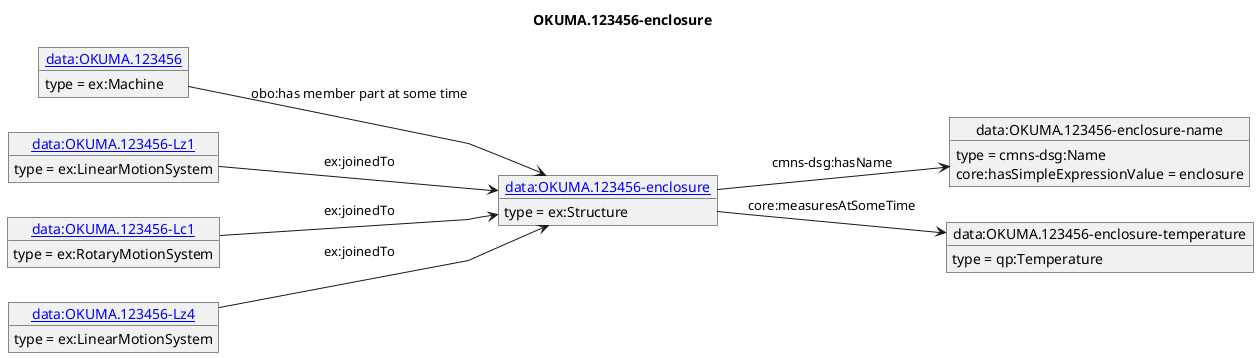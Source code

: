 @startuml
skinparam linetype polyline
left to right direction
title OKUMA.123456-enclosure
object "[[./OKUMA.123456-enclosure.html data:OKUMA.123456-enclosure]]" as o1 {
 type = ex:Structure
 }
object "data:OKUMA.123456-enclosure-name" as o2 {
 type = cmns-dsg:Name
 }
object "data:OKUMA.123456-enclosure-temperature" as o3 {
 type = qp:Temperature
 }
object "[[./OKUMA.123456.html data:OKUMA.123456]]" as o4 {
 type = ex:Machine
 }
object "[[./OKUMA.123456-Lz1.html data:OKUMA.123456-Lz1]]" as o5 {
 type = ex:LinearMotionSystem
 }
object "[[./OKUMA.123456-Lc1.html data:OKUMA.123456-Lc1]]" as o6 {
 type = ex:RotaryMotionSystem
 }
object "[[./OKUMA.123456-Lz4.html data:OKUMA.123456-Lz4]]" as o7 {
 type = ex:LinearMotionSystem
 }
o1 --> o2 : cmns-dsg:hasName
o2 : core:hasSimpleExpressionValue = enclosure
o1 --> o3 : core:measuresAtSomeTime
o4 --> o1 : obo:has member part at some time
o5 --> o1 : ex:joinedTo
o6 --> o1 : ex:joinedTo
o7 --> o1 : ex:joinedTo
@enduml
